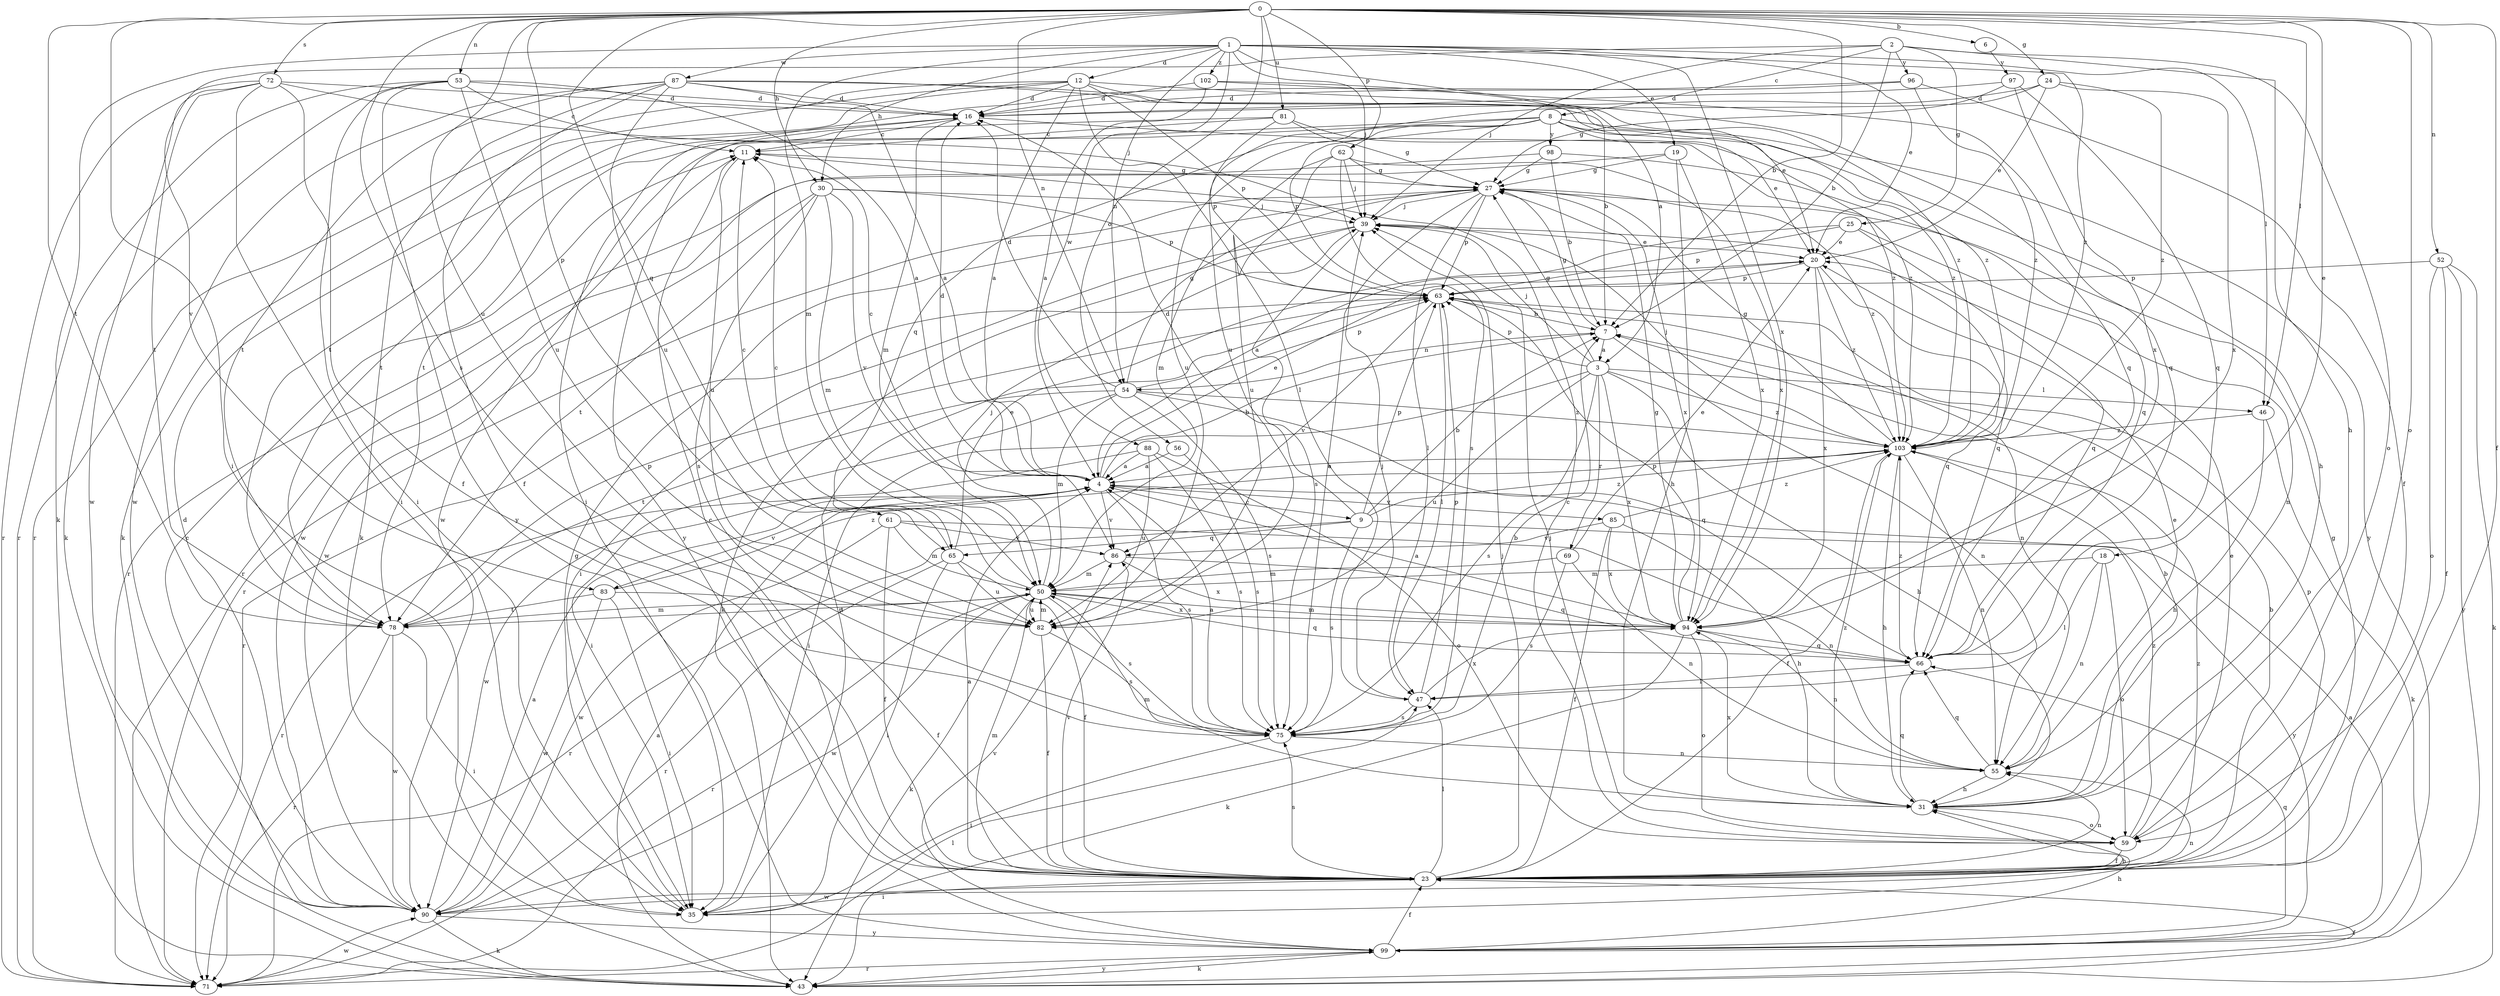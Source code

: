 strict digraph  {
0;
1;
2;
3;
4;
6;
7;
8;
9;
11;
12;
16;
18;
19;
20;
23;
24;
25;
27;
30;
31;
35;
39;
43;
46;
47;
50;
52;
53;
54;
55;
56;
59;
61;
62;
63;
65;
66;
69;
71;
72;
75;
78;
81;
82;
83;
85;
86;
87;
88;
90;
94;
96;
97;
98;
99;
102;
103;
0 -> 6  [label=b];
0 -> 7  [label=b];
0 -> 18  [label=e];
0 -> 23  [label=f];
0 -> 24  [label=g];
0 -> 30  [label=h];
0 -> 35  [label=i];
0 -> 46  [label=l];
0 -> 52  [label=n];
0 -> 53  [label=n];
0 -> 54  [label=n];
0 -> 56  [label=o];
0 -> 59  [label=o];
0 -> 61  [label=p];
0 -> 62  [label=p];
0 -> 65  [label=q];
0 -> 72  [label=s];
0 -> 75  [label=s];
0 -> 78  [label=t];
0 -> 81  [label=u];
0 -> 82  [label=u];
1 -> 3  [label=a];
1 -> 12  [label=d];
1 -> 19  [label=e];
1 -> 20  [label=e];
1 -> 30  [label=h];
1 -> 39  [label=j];
1 -> 43  [label=k];
1 -> 46  [label=l];
1 -> 50  [label=m];
1 -> 54  [label=n];
1 -> 87  [label=w];
1 -> 88  [label=w];
1 -> 94  [label=x];
1 -> 102  [label=z];
1 -> 103  [label=z];
2 -> 7  [label=b];
2 -> 8  [label=c];
2 -> 25  [label=g];
2 -> 31  [label=h];
2 -> 39  [label=j];
2 -> 59  [label=o];
2 -> 83  [label=v];
2 -> 96  [label=y];
3 -> 27  [label=g];
3 -> 31  [label=h];
3 -> 35  [label=i];
3 -> 39  [label=j];
3 -> 46  [label=l];
3 -> 63  [label=p];
3 -> 69  [label=r];
3 -> 75  [label=s];
3 -> 82  [label=u];
3 -> 94  [label=x];
3 -> 103  [label=z];
4 -> 7  [label=b];
4 -> 9  [label=c];
4 -> 11  [label=c];
4 -> 16  [label=d];
4 -> 20  [label=e];
4 -> 71  [label=r];
4 -> 75  [label=s];
4 -> 83  [label=v];
4 -> 85  [label=v];
4 -> 86  [label=v];
6 -> 97  [label=y];
7 -> 3  [label=a];
7 -> 27  [label=g];
7 -> 54  [label=n];
7 -> 55  [label=n];
8 -> 20  [label=e];
8 -> 31  [label=h];
8 -> 63  [label=p];
8 -> 65  [label=q];
8 -> 78  [label=t];
8 -> 82  [label=u];
8 -> 90  [label=w];
8 -> 98  [label=y];
8 -> 99  [label=y];
8 -> 103  [label=z];
9 -> 7  [label=b];
9 -> 16  [label=d];
9 -> 63  [label=p];
9 -> 65  [label=q];
9 -> 71  [label=r];
9 -> 75  [label=s];
9 -> 99  [label=y];
9 -> 103  [label=z];
11 -> 27  [label=g];
11 -> 82  [label=u];
11 -> 90  [label=w];
12 -> 4  [label=a];
12 -> 16  [label=d];
12 -> 43  [label=k];
12 -> 47  [label=l];
12 -> 63  [label=p];
12 -> 66  [label=q];
12 -> 71  [label=r];
12 -> 78  [label=t];
12 -> 103  [label=z];
16 -> 11  [label=c];
16 -> 50  [label=m];
16 -> 99  [label=y];
16 -> 103  [label=z];
18 -> 47  [label=l];
18 -> 50  [label=m];
18 -> 55  [label=n];
18 -> 59  [label=o];
19 -> 27  [label=g];
19 -> 31  [label=h];
19 -> 71  [label=r];
19 -> 94  [label=x];
20 -> 63  [label=p];
20 -> 66  [label=q];
20 -> 94  [label=x];
20 -> 103  [label=z];
23 -> 4  [label=a];
23 -> 7  [label=b];
23 -> 11  [label=c];
23 -> 27  [label=g];
23 -> 35  [label=i];
23 -> 39  [label=j];
23 -> 47  [label=l];
23 -> 50  [label=m];
23 -> 55  [label=n];
23 -> 63  [label=p];
23 -> 75  [label=s];
23 -> 86  [label=v];
23 -> 90  [label=w];
23 -> 103  [label=z];
24 -> 16  [label=d];
24 -> 20  [label=e];
24 -> 82  [label=u];
24 -> 94  [label=x];
24 -> 103  [label=z];
25 -> 4  [label=a];
25 -> 20  [label=e];
25 -> 55  [label=n];
25 -> 63  [label=p];
25 -> 66  [label=q];
27 -> 39  [label=j];
27 -> 47  [label=l];
27 -> 63  [label=p];
27 -> 71  [label=r];
27 -> 75  [label=s];
27 -> 94  [label=x];
27 -> 103  [label=z];
30 -> 39  [label=j];
30 -> 50  [label=m];
30 -> 63  [label=p];
30 -> 75  [label=s];
30 -> 78  [label=t];
30 -> 86  [label=v];
30 -> 90  [label=w];
31 -> 7  [label=b];
31 -> 50  [label=m];
31 -> 59  [label=o];
31 -> 66  [label=q];
31 -> 94  [label=x];
31 -> 103  [label=z];
35 -> 27  [label=g];
35 -> 55  [label=n];
35 -> 63  [label=p];
39 -> 20  [label=e];
39 -> 35  [label=i];
39 -> 43  [label=k];
39 -> 66  [label=q];
39 -> 75  [label=s];
43 -> 4  [label=a];
43 -> 23  [label=f];
43 -> 99  [label=y];
46 -> 31  [label=h];
46 -> 43  [label=k];
46 -> 103  [label=z];
47 -> 39  [label=j];
47 -> 63  [label=p];
47 -> 75  [label=s];
47 -> 94  [label=x];
50 -> 11  [label=c];
50 -> 39  [label=j];
50 -> 43  [label=k];
50 -> 66  [label=q];
50 -> 71  [label=r];
50 -> 75  [label=s];
50 -> 78  [label=t];
50 -> 82  [label=u];
50 -> 90  [label=w];
50 -> 94  [label=x];
52 -> 23  [label=f];
52 -> 43  [label=k];
52 -> 59  [label=o];
52 -> 63  [label=p];
52 -> 99  [label=y];
53 -> 4  [label=a];
53 -> 11  [label=c];
53 -> 16  [label=d];
53 -> 35  [label=i];
53 -> 43  [label=k];
53 -> 71  [label=r];
53 -> 82  [label=u];
53 -> 99  [label=y];
54 -> 16  [label=d];
54 -> 27  [label=g];
54 -> 35  [label=i];
54 -> 50  [label=m];
54 -> 63  [label=p];
54 -> 66  [label=q];
54 -> 75  [label=s];
54 -> 78  [label=t];
54 -> 103  [label=z];
55 -> 20  [label=e];
55 -> 31  [label=h];
55 -> 66  [label=q];
56 -> 4  [label=a];
56 -> 75  [label=s];
59 -> 11  [label=c];
59 -> 20  [label=e];
59 -> 23  [label=f];
59 -> 39  [label=j];
59 -> 103  [label=z];
61 -> 23  [label=f];
61 -> 50  [label=m];
61 -> 55  [label=n];
61 -> 86  [label=v];
61 -> 90  [label=w];
62 -> 27  [label=g];
62 -> 39  [label=j];
62 -> 50  [label=m];
62 -> 75  [label=s];
62 -> 82  [label=u];
62 -> 94  [label=x];
63 -> 7  [label=b];
63 -> 47  [label=l];
63 -> 55  [label=n];
63 -> 71  [label=r];
63 -> 86  [label=v];
65 -> 11  [label=c];
65 -> 20  [label=e];
65 -> 23  [label=f];
65 -> 35  [label=i];
65 -> 71  [label=r];
65 -> 82  [label=u];
66 -> 47  [label=l];
66 -> 103  [label=z];
69 -> 20  [label=e];
69 -> 50  [label=m];
69 -> 55  [label=n];
69 -> 75  [label=s];
71 -> 47  [label=l];
71 -> 90  [label=w];
72 -> 16  [label=d];
72 -> 23  [label=f];
72 -> 35  [label=i];
72 -> 39  [label=j];
72 -> 71  [label=r];
72 -> 78  [label=t];
72 -> 90  [label=w];
75 -> 4  [label=a];
75 -> 7  [label=b];
75 -> 35  [label=i];
75 -> 55  [label=n];
78 -> 35  [label=i];
78 -> 50  [label=m];
78 -> 63  [label=p];
78 -> 71  [label=r];
78 -> 90  [label=w];
81 -> 11  [label=c];
81 -> 27  [label=g];
81 -> 63  [label=p];
81 -> 78  [label=t];
81 -> 103  [label=z];
82 -> 23  [label=f];
82 -> 50  [label=m];
82 -> 75  [label=s];
83 -> 23  [label=f];
83 -> 35  [label=i];
83 -> 78  [label=t];
83 -> 90  [label=w];
83 -> 103  [label=z];
85 -> 23  [label=f];
85 -> 31  [label=h];
85 -> 86  [label=v];
85 -> 94  [label=x];
85 -> 103  [label=z];
86 -> 50  [label=m];
86 -> 66  [label=q];
86 -> 94  [label=x];
87 -> 4  [label=a];
87 -> 16  [label=d];
87 -> 20  [label=e];
87 -> 23  [label=f];
87 -> 43  [label=k];
87 -> 78  [label=t];
87 -> 82  [label=u];
87 -> 90  [label=w];
87 -> 103  [label=z];
88 -> 4  [label=a];
88 -> 59  [label=o];
88 -> 75  [label=s];
88 -> 82  [label=u];
88 -> 90  [label=w];
90 -> 4  [label=a];
90 -> 11  [label=c];
90 -> 16  [label=d];
90 -> 31  [label=h];
90 -> 43  [label=k];
90 -> 99  [label=y];
94 -> 4  [label=a];
94 -> 27  [label=g];
94 -> 43  [label=k];
94 -> 50  [label=m];
94 -> 55  [label=n];
94 -> 59  [label=o];
94 -> 63  [label=p];
94 -> 66  [label=q];
96 -> 16  [label=d];
96 -> 23  [label=f];
96 -> 35  [label=i];
96 -> 103  [label=z];
97 -> 16  [label=d];
97 -> 27  [label=g];
97 -> 66  [label=q];
97 -> 94  [label=x];
98 -> 7  [label=b];
98 -> 27  [label=g];
98 -> 66  [label=q];
98 -> 71  [label=r];
99 -> 4  [label=a];
99 -> 23  [label=f];
99 -> 31  [label=h];
99 -> 43  [label=k];
99 -> 66  [label=q];
99 -> 71  [label=r];
99 -> 86  [label=v];
102 -> 4  [label=a];
102 -> 7  [label=b];
102 -> 16  [label=d];
102 -> 66  [label=q];
103 -> 4  [label=a];
103 -> 23  [label=f];
103 -> 27  [label=g];
103 -> 31  [label=h];
103 -> 39  [label=j];
103 -> 55  [label=n];
}
